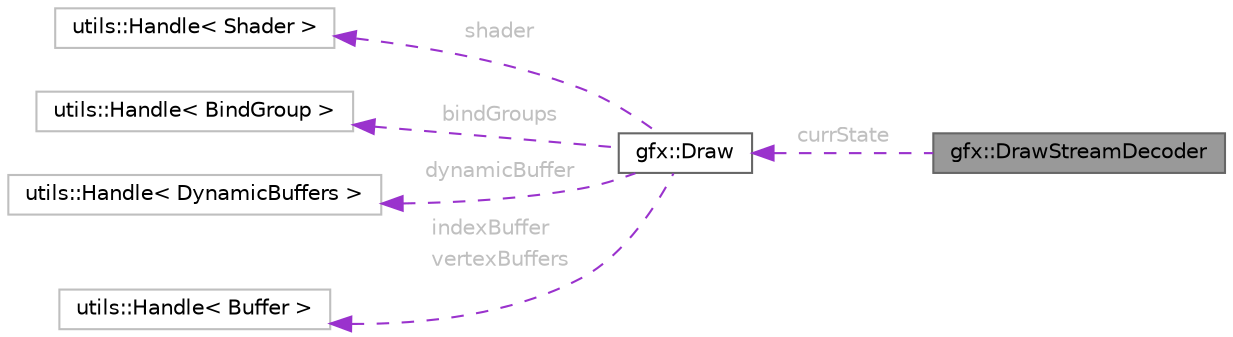 digraph "gfx::DrawStreamDecoder"
{
 // LATEX_PDF_SIZE
  bgcolor="transparent";
  edge [fontname=Helvetica,fontsize=10,labelfontname=Helvetica,labelfontsize=10];
  node [fontname=Helvetica,fontsize=10,shape=box,height=0.2,width=0.4];
  rankdir="LR";
  Node1 [id="Node000001",label="gfx::DrawStreamDecoder",height=0.2,width=0.4,color="gray40", fillcolor="grey60", style="filled", fontcolor="black",tooltip="Decodes a compact uint32_t command stream into Draw structures."];
  Node2 -> Node1 [id="edge1_Node000001_Node000002",dir="back",color="darkorchid3",style="dashed",tooltip=" ",label=<<TABLE CELLBORDER="0" BORDER="0"><TR><TD VALIGN="top" ALIGN="LEFT" CELLPADDING="1" CELLSPACING="0">currState</TD></TR>
</TABLE>> ,fontcolor="grey" ];
  Node2 [id="Node000002",label="gfx::Draw",height=0.2,width=0.4,color="gray40", fillcolor="white", style="filled",URL="$structgfx_1_1_draw.html",tooltip="Represents a single draw command with associated resources and offsets."];
  Node3 -> Node2 [id="edge2_Node000002_Node000003",dir="back",color="darkorchid3",style="dashed",tooltip=" ",label=<<TABLE CELLBORDER="0" BORDER="0"><TR><TD VALIGN="top" ALIGN="LEFT" CELLPADDING="1" CELLSPACING="0">shader</TD></TR>
</TABLE>> ,fontcolor="grey" ];
  Node3 [id="Node000003",label="utils::Handle\< Shader \>",height=0.2,width=0.4,color="grey75", fillcolor="white", style="filled",URL="$classutils_1_1_handle.html",tooltip=" "];
  Node4 -> Node2 [id="edge3_Node000002_Node000004",dir="back",color="darkorchid3",style="dashed",tooltip=" ",label=<<TABLE CELLBORDER="0" BORDER="0"><TR><TD VALIGN="top" ALIGN="LEFT" CELLPADDING="1" CELLSPACING="0">bindGroups</TD></TR>
</TABLE>> ,fontcolor="grey" ];
  Node4 [id="Node000004",label="utils::Handle\< BindGroup \>",height=0.2,width=0.4,color="grey75", fillcolor="white", style="filled",URL="$classutils_1_1_handle.html",tooltip=" "];
  Node5 -> Node2 [id="edge4_Node000002_Node000005",dir="back",color="darkorchid3",style="dashed",tooltip=" ",label=<<TABLE CELLBORDER="0" BORDER="0"><TR><TD VALIGN="top" ALIGN="LEFT" CELLPADDING="1" CELLSPACING="0">dynamicBuffer</TD></TR>
</TABLE>> ,fontcolor="grey" ];
  Node5 [id="Node000005",label="utils::Handle\< DynamicBuffers \>",height=0.2,width=0.4,color="grey75", fillcolor="white", style="filled",URL="$classutils_1_1_handle.html",tooltip=" "];
  Node6 -> Node2 [id="edge5_Node000002_Node000006",dir="back",color="darkorchid3",style="dashed",tooltip=" ",label=<<TABLE CELLBORDER="0" BORDER="0"><TR><TD VALIGN="top" ALIGN="LEFT" CELLPADDING="1" CELLSPACING="0">indexBuffer</TD></TR>
<TR><TD VALIGN="top" ALIGN="LEFT" CELLPADDING="1" CELLSPACING="0">vertexBuffers</TD></TR>
</TABLE>> ,fontcolor="grey" ];
  Node6 [id="Node000006",label="utils::Handle\< Buffer \>",height=0.2,width=0.4,color="grey75", fillcolor="white", style="filled",URL="$classutils_1_1_handle.html",tooltip=" "];
}
